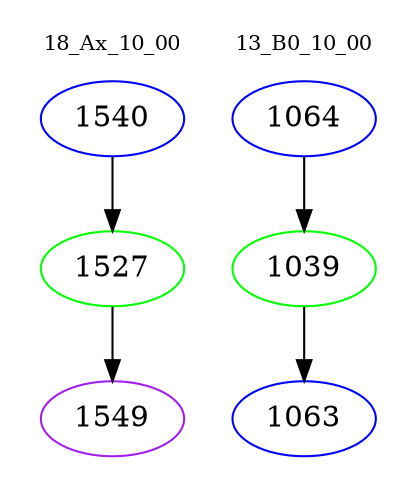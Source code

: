 digraph{
subgraph cluster_0 {
color = white
label = "18_Ax_10_00";
fontsize=10;
T0_1540 [label="1540", color="blue"]
T0_1540 -> T0_1527 [color="black"]
T0_1527 [label="1527", color="green"]
T0_1527 -> T0_1549 [color="black"]
T0_1549 [label="1549", color="purple"]
}
subgraph cluster_1 {
color = white
label = "13_B0_10_00";
fontsize=10;
T1_1064 [label="1064", color="blue"]
T1_1064 -> T1_1039 [color="black"]
T1_1039 [label="1039", color="green"]
T1_1039 -> T1_1063 [color="black"]
T1_1063 [label="1063", color="blue"]
}
}
